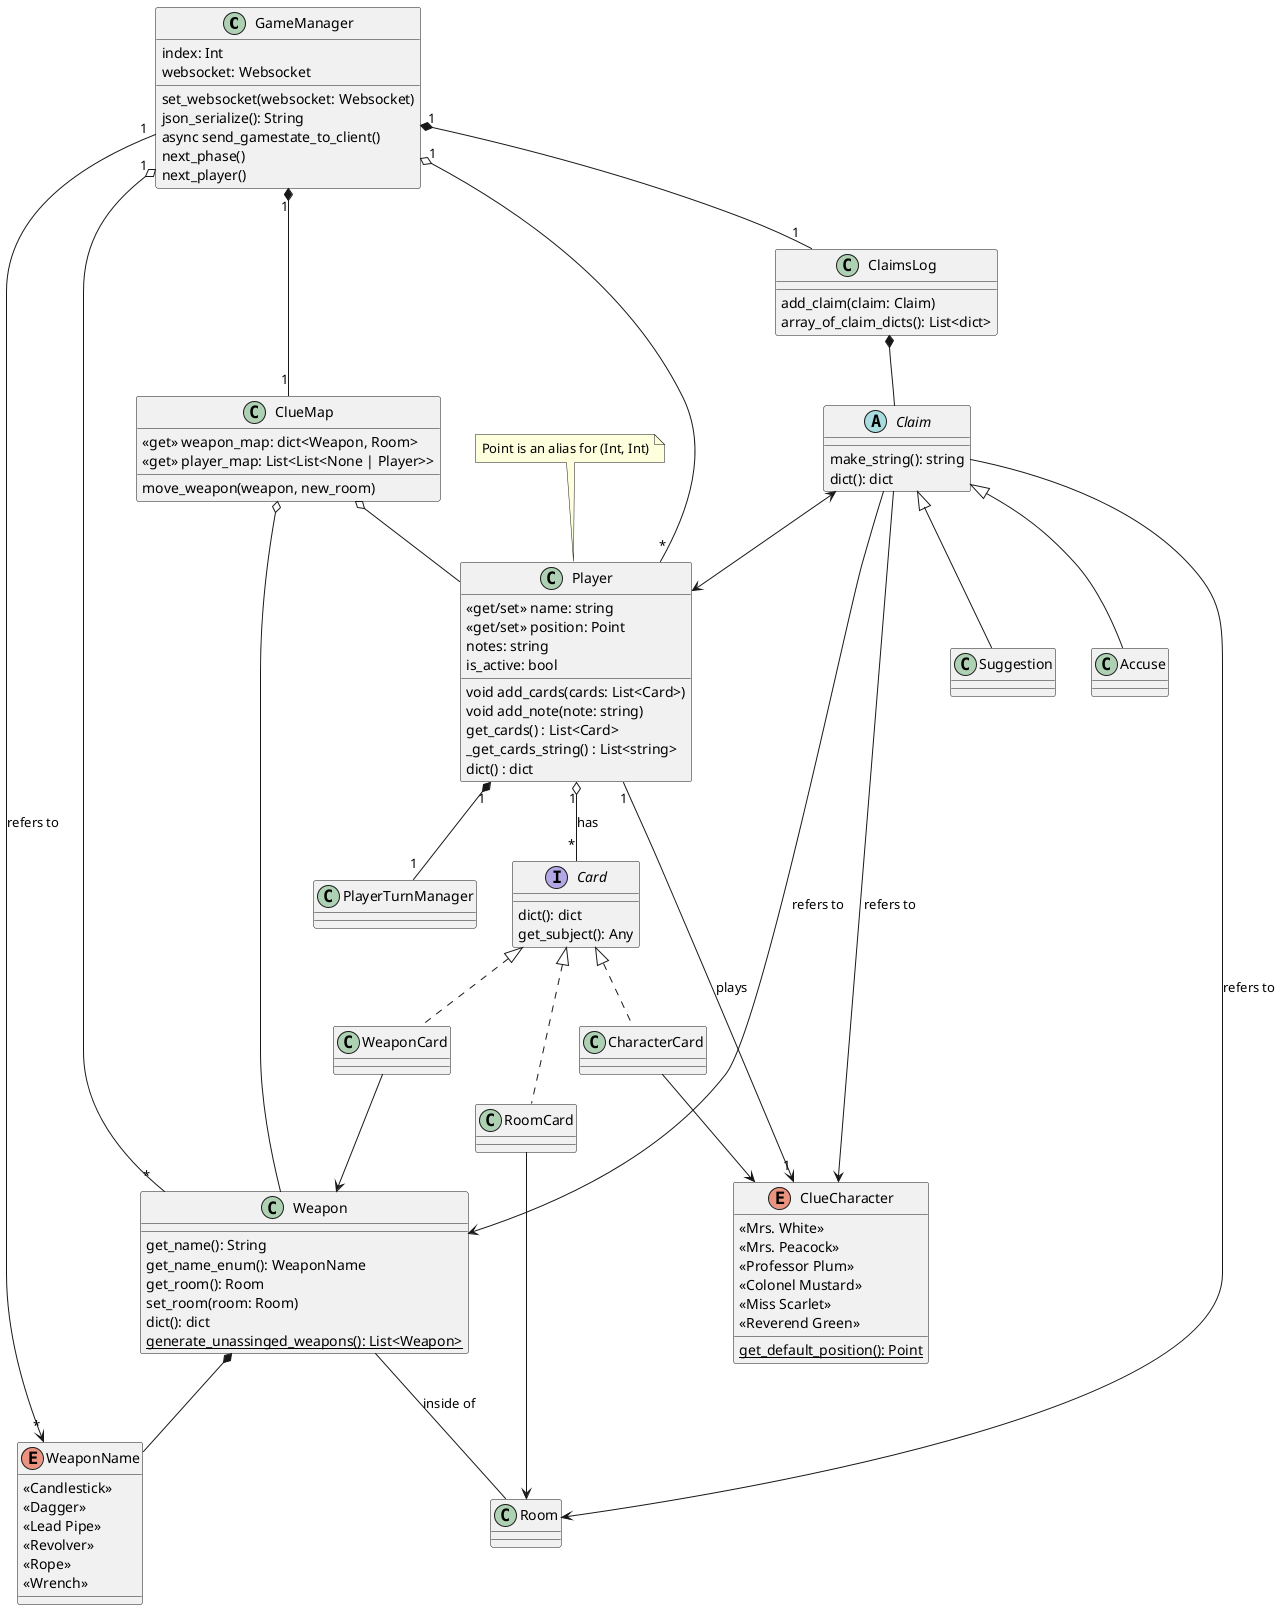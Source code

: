 @startuml
'https://plantuml.com/class-diagram

class GameManager {
    index: Int
    websocket: Websocket
    set_websocket(websocket: Websocket)
    json_serialize(): String
    async send_gamestate_to_client()
    next_phase()
    next_player()
}

GameManager "1" o-- "*" Player
GameManager "1" o-- "*" Weapon
GameManager "1" --> "*" WeaponName: refers to
GameManager "1" *-- "1" ClaimsLog
GameManager "1" *-- "1" ClueMap

note "Point is an alias for (Int, Int)" as n

class Player {
    <<get/set>> name: string
    <<get/set>> position: Point
    notes: string
    is_active: bool
    void add_cards(cards: List<Card>)
    void add_note(note: string)
    get_cards() : List<Card>
    _get_cards_string() : List<string>
    dict() : dict
}

Player "1" --> "1" ClueCharacter : plays
Player "1" o-- "*" Card : has
Player "1" *-- "1" PlayerTurnManager
n .. Player

enum ClueCharacter {
    <<Mrs. White>>
    <<Mrs. Peacock>>
    <<Professor Plum>>
    <<Colonel Mustard>>
    <<Miss Scarlet>>
    <<Reverend Green>>
    {static} get_default_position(): Point
}

class Weapon {
    get_name(): String
    get_name_enum(): WeaponName
    get_room(): Room
    set_room(room: Room)
    dict(): dict
    {static} generate_unassinged_weapons(): List<Weapon>
}

Weapon *-- WeaponName
Weapon -- Room: inside of

enum WeaponName {
    <<Candlestick>>
    <<Dagger>>
    <<Lead Pipe>>
    <<Revolver>>
    <<Rope>>
    <<Wrench>>
}

class ClaimsLog {
    add_claim(claim: Claim)
    array_of_claim_dicts(): List<dict>
}

ClaimsLog *-- Claim

abstract class Claim {
    make_string(): string
    dict(): dict
}

Claim --> ClueCharacter: refers to
Claim --> Weapon: refers to
Claim --> Room: refers to
Claim <--> Player

class Suggestion extends Claim
class Accuse extends Claim

interface Card {
    dict(): dict
    get_subject(): Any
}

class CharacterCard implements Card
class WeaponCard implements Card
class RoomCard implements Card

CharacterCard --> ClueCharacter
RoomCard --> Room
WeaponCard --> Weapon

class ClueMap {
    <<get>> weapon_map: dict<Weapon, Room>
    <<get>> player_map: List<List<None | Player>>
    move_weapon(weapon, new_room)
}

ClueMap o-- Weapon
ClueMap o-- Player

@enduml